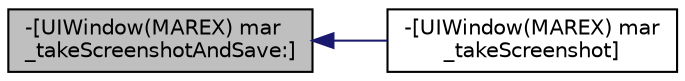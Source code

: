 digraph "-[UIWindow(MAREX) mar_takeScreenshotAndSave:]"
{
  edge [fontname="Helvetica",fontsize="10",labelfontname="Helvetica",labelfontsize="10"];
  node [fontname="Helvetica",fontsize="10",shape=record];
  rankdir="LR";
  Node14 [label="-[UIWindow(MAREX) mar\l_takeScreenshotAndSave:]",height=0.2,width=0.4,color="black", fillcolor="grey75", style="filled", fontcolor="black"];
  Node14 -> Node15 [dir="back",color="midnightblue",fontsize="10",style="solid"];
  Node15 [label="-[UIWindow(MAREX) mar\l_takeScreenshot]",height=0.2,width=0.4,color="black", fillcolor="white", style="filled",URL="$category_u_i_window_07_m_a_r_e_x_08.html#aa4a084b4c8c836e2de2c470a37d16366"];
}
